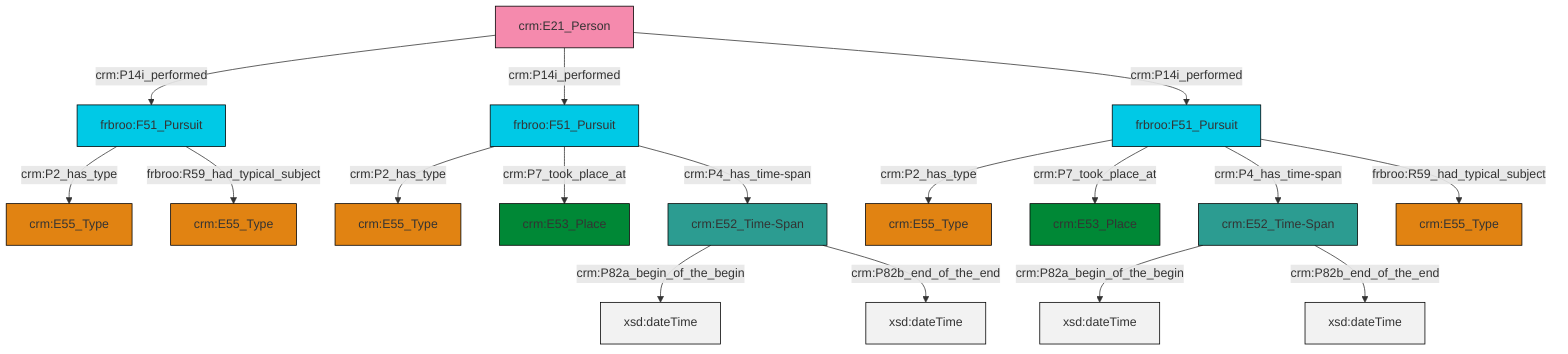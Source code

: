 graph TD
classDef Literal fill:#f2f2f2,stroke:#000000;
classDef CRM_Entity fill:#FFFFFF,stroke:#000000;
classDef Temporal_Entity fill:#00C9E6, stroke:#000000;
classDef Type fill:#E18312, stroke:#000000;
classDef Time-Span fill:#2C9C91, stroke:#000000;
classDef Appellation fill:#FFEB7F, stroke:#000000;
classDef Place fill:#008836, stroke:#000000;
classDef Persistent_Item fill:#B266B2, stroke:#000000;
classDef Conceptual_Object fill:#FFD700, stroke:#000000;
classDef Physical_Thing fill:#D2B48C, stroke:#000000;
classDef Actor fill:#f58aad, stroke:#000000;
classDef PC_Classes fill:#4ce600, stroke:#000000;
classDef Multi fill:#cccccc,stroke:#000000;

0["crm:E21_Person"]:::Actor -->|crm:P14i_performed| 1["frbroo:F51_Pursuit"]:::Temporal_Entity
2["crm:E52_Time-Span"]:::Time-Span -->|crm:P82a_begin_of_the_begin| 3[xsd:dateTime]:::Literal
4["crm:E52_Time-Span"]:::Time-Span -->|crm:P82a_begin_of_the_begin| 5[xsd:dateTime]:::Literal
6["frbroo:F51_Pursuit"]:::Temporal_Entity -->|crm:P2_has_type| 7["crm:E55_Type"]:::Type
6["frbroo:F51_Pursuit"]:::Temporal_Entity -->|crm:P7_took_place_at| 8["crm:E53_Place"]:::Place
15["frbroo:F51_Pursuit"]:::Temporal_Entity -->|crm:P2_has_type| 9["crm:E55_Type"]:::Type
6["frbroo:F51_Pursuit"]:::Temporal_Entity -->|crm:P4_has_time-span| 2["crm:E52_Time-Span"]:::Time-Span
0["crm:E21_Person"]:::Actor -->|crm:P14i_performed| 6["frbroo:F51_Pursuit"]:::Temporal_Entity
15["frbroo:F51_Pursuit"]:::Temporal_Entity -->|crm:P7_took_place_at| 20["crm:E53_Place"]:::Place
15["frbroo:F51_Pursuit"]:::Temporal_Entity -->|crm:P4_has_time-span| 4["crm:E52_Time-Span"]:::Time-Span
0["crm:E21_Person"]:::Actor -->|crm:P14i_performed| 15["frbroo:F51_Pursuit"]:::Temporal_Entity
15["frbroo:F51_Pursuit"]:::Temporal_Entity -->|frbroo:R59_had_typical_subject| 13["crm:E55_Type"]:::Type
4["crm:E52_Time-Span"]:::Time-Span -->|crm:P82b_end_of_the_end| 26[xsd:dateTime]:::Literal
1["frbroo:F51_Pursuit"]:::Temporal_Entity -->|crm:P2_has_type| 11["crm:E55_Type"]:::Type
2["crm:E52_Time-Span"]:::Time-Span -->|crm:P82b_end_of_the_end| 31[xsd:dateTime]:::Literal
1["frbroo:F51_Pursuit"]:::Temporal_Entity -->|frbroo:R59_had_typical_subject| 24["crm:E55_Type"]:::Type